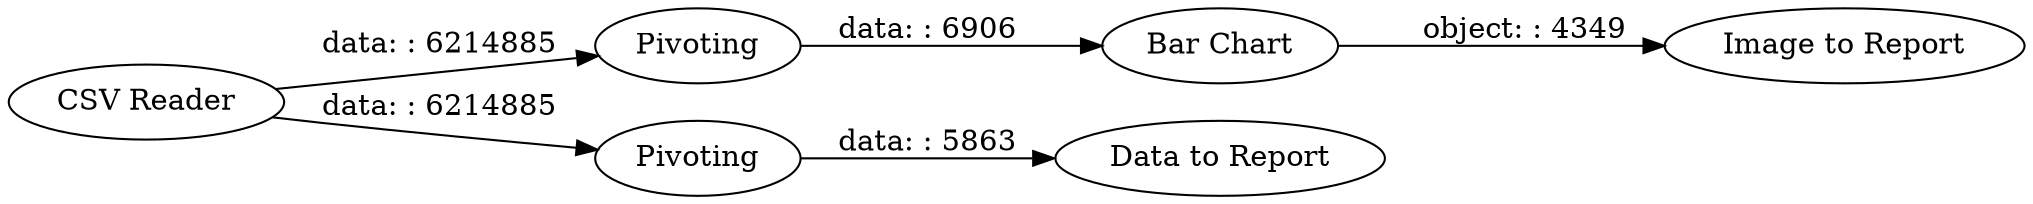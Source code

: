digraph {
	"-6821963686238163429_26" [label="CSV Reader"]
	"-6821963686238163429_23" [label="Data to Report"]
	"-6821963686238163429_24" [label="Bar Chart"]
	"-6821963686238163429_22" [label=Pivoting]
	"-6821963686238163429_21" [label=Pivoting]
	"-6821963686238163429_25" [label="Image to Report"]
	"-6821963686238163429_26" -> "-6821963686238163429_22" [label="data: : 6214885"]
	"-6821963686238163429_24" -> "-6821963686238163429_25" [label="object: : 4349"]
	"-6821963686238163429_26" -> "-6821963686238163429_21" [label="data: : 6214885"]
	"-6821963686238163429_22" -> "-6821963686238163429_24" [label="data: : 6906"]
	"-6821963686238163429_21" -> "-6821963686238163429_23" [label="data: : 5863"]
	rankdir=LR
}
